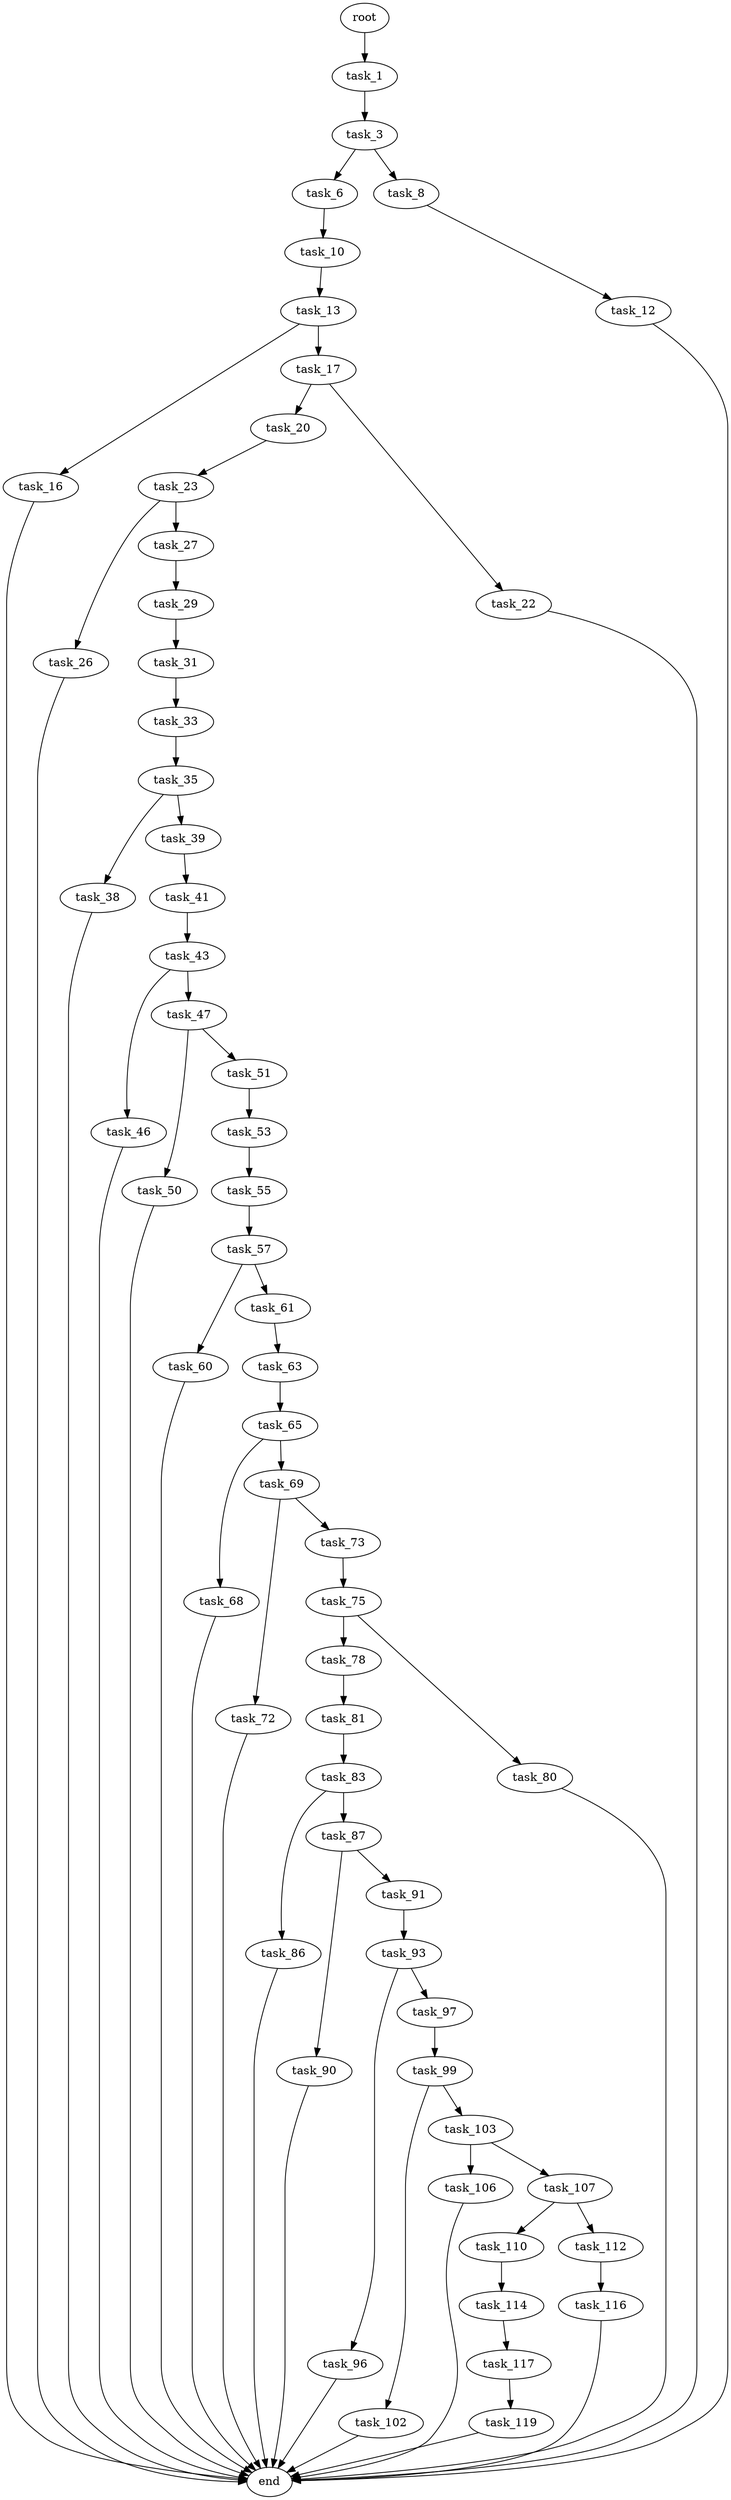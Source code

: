 digraph G {
  root [size="0.000000"];
  task_1 [size="12336590621.000000"];
  task_3 [size="180603554071.000000"];
  task_6 [size="848749783425.000000"];
  task_8 [size="528068277008.000000"];
  task_10 [size="68719476736.000000"];
  task_12 [size="669487673219.000000"];
  task_13 [size="2075647641.000000"];
  task_16 [size="113726797569.000000"];
  task_17 [size="14301261756.000000"];
  task_20 [size="782757789696.000000"];
  task_22 [size="231928233984.000000"];
  task_23 [size="16870426504.000000"];
  task_26 [size="529663572732.000000"];
  task_27 [size="214485533062.000000"];
  task_29 [size="779841352877.000000"];
  task_31 [size="8589934592.000000"];
  task_33 [size="549755813888.000000"];
  task_35 [size="756805949392.000000"];
  task_38 [size="782757789696.000000"];
  task_39 [size="33844740586.000000"];
  task_41 [size="39511260558.000000"];
  task_43 [size="131046627052.000000"];
  task_46 [size="172608960751.000000"];
  task_47 [size="825052958.000000"];
  task_50 [size="839140669278.000000"];
  task_51 [size="47370701844.000000"];
  task_53 [size="68719476736.000000"];
  task_55 [size="31214301717.000000"];
  task_57 [size="287870935824.000000"];
  task_60 [size="791568677061.000000"];
  task_61 [size="27964629304.000000"];
  task_63 [size="2152965719.000000"];
  task_65 [size="65516271410.000000"];
  task_68 [size="342628176641.000000"];
  task_69 [size="484539172813.000000"];
  task_72 [size="294053930976.000000"];
  task_73 [size="11462375080.000000"];
  task_75 [size="231928233984.000000"];
  task_78 [size="210714023531.000000"];
  task_80 [size="231928233984.000000"];
  task_81 [size="134217728000.000000"];
  task_83 [size="231928233984.000000"];
  task_86 [size="320712701649.000000"];
  task_87 [size="309625603579.000000"];
  task_90 [size="1073741824000.000000"];
  task_91 [size="1247046606.000000"];
  task_93 [size="368293445632.000000"];
  task_96 [size="3202317872.000000"];
  task_97 [size="185113061678.000000"];
  task_99 [size="20517297449.000000"];
  task_102 [size="231928233984.000000"];
  task_103 [size="13175714200.000000"];
  task_106 [size="28991029248.000000"];
  task_107 [size="28991029248.000000"];
  task_110 [size="18450307786.000000"];
  task_112 [size="20644313039.000000"];
  task_114 [size="841206424662.000000"];
  task_116 [size="549755813888.000000"];
  task_117 [size="1352938404.000000"];
  task_119 [size="809837389.000000"];
  end [size="0.000000"];

  root -> task_1 [size="1.000000"];
  task_1 -> task_3 [size="301989888.000000"];
  task_3 -> task_6 [size="838860800.000000"];
  task_3 -> task_8 [size="838860800.000000"];
  task_6 -> task_10 [size="838860800.000000"];
  task_8 -> task_12 [size="679477248.000000"];
  task_10 -> task_13 [size="134217728.000000"];
  task_12 -> end [size="1.000000"];
  task_13 -> task_16 [size="134217728.000000"];
  task_13 -> task_17 [size="134217728.000000"];
  task_16 -> end [size="1.000000"];
  task_17 -> task_20 [size="301989888.000000"];
  task_17 -> task_22 [size="301989888.000000"];
  task_20 -> task_23 [size="679477248.000000"];
  task_22 -> end [size="1.000000"];
  task_23 -> task_26 [size="301989888.000000"];
  task_23 -> task_27 [size="301989888.000000"];
  task_26 -> end [size="1.000000"];
  task_27 -> task_29 [size="411041792.000000"];
  task_29 -> task_31 [size="679477248.000000"];
  task_31 -> task_33 [size="33554432.000000"];
  task_33 -> task_35 [size="536870912.000000"];
  task_35 -> task_38 [size="838860800.000000"];
  task_35 -> task_39 [size="838860800.000000"];
  task_38 -> end [size="1.000000"];
  task_39 -> task_41 [size="536870912.000000"];
  task_41 -> task_43 [size="679477248.000000"];
  task_43 -> task_46 [size="411041792.000000"];
  task_43 -> task_47 [size="411041792.000000"];
  task_46 -> end [size="1.000000"];
  task_47 -> task_50 [size="75497472.000000"];
  task_47 -> task_51 [size="75497472.000000"];
  task_50 -> end [size="1.000000"];
  task_51 -> task_53 [size="75497472.000000"];
  task_53 -> task_55 [size="134217728.000000"];
  task_55 -> task_57 [size="536870912.000000"];
  task_57 -> task_60 [size="209715200.000000"];
  task_57 -> task_61 [size="209715200.000000"];
  task_60 -> end [size="1.000000"];
  task_61 -> task_63 [size="536870912.000000"];
  task_63 -> task_65 [size="75497472.000000"];
  task_65 -> task_68 [size="134217728.000000"];
  task_65 -> task_69 [size="134217728.000000"];
  task_68 -> end [size="1.000000"];
  task_69 -> task_72 [size="411041792.000000"];
  task_69 -> task_73 [size="411041792.000000"];
  task_72 -> end [size="1.000000"];
  task_73 -> task_75 [size="301989888.000000"];
  task_75 -> task_78 [size="301989888.000000"];
  task_75 -> task_80 [size="301989888.000000"];
  task_78 -> task_81 [size="679477248.000000"];
  task_80 -> end [size="1.000000"];
  task_81 -> task_83 [size="209715200.000000"];
  task_83 -> task_86 [size="301989888.000000"];
  task_83 -> task_87 [size="301989888.000000"];
  task_86 -> end [size="1.000000"];
  task_87 -> task_90 [size="209715200.000000"];
  task_87 -> task_91 [size="209715200.000000"];
  task_90 -> end [size="1.000000"];
  task_91 -> task_93 [size="33554432.000000"];
  task_93 -> task_96 [size="411041792.000000"];
  task_93 -> task_97 [size="411041792.000000"];
  task_96 -> end [size="1.000000"];
  task_97 -> task_99 [size="411041792.000000"];
  task_99 -> task_102 [size="33554432.000000"];
  task_99 -> task_103 [size="33554432.000000"];
  task_102 -> end [size="1.000000"];
  task_103 -> task_106 [size="679477248.000000"];
  task_103 -> task_107 [size="679477248.000000"];
  task_106 -> end [size="1.000000"];
  task_107 -> task_110 [size="75497472.000000"];
  task_107 -> task_112 [size="75497472.000000"];
  task_110 -> task_114 [size="411041792.000000"];
  task_112 -> task_116 [size="411041792.000000"];
  task_114 -> task_117 [size="679477248.000000"];
  task_116 -> end [size="1.000000"];
  task_117 -> task_119 [size="33554432.000000"];
  task_119 -> end [size="1.000000"];
}
